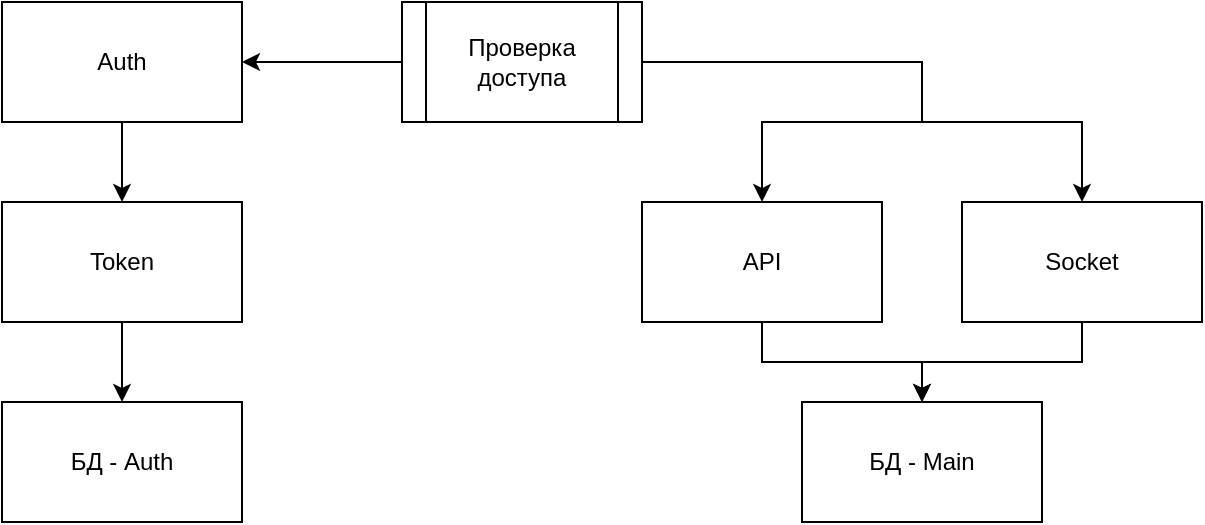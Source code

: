 <mxfile version="16.1.0" type="github"><diagram id="7C7WuQeSAREt8sZZZLYy" name="Page-1"><mxGraphModel dx="1422" dy="762" grid="1" gridSize="10" guides="1" tooltips="1" connect="1" arrows="1" fold="1" page="1" pageScale="1" pageWidth="827" pageHeight="1169" math="0" shadow="0"><root><mxCell id="0"/><mxCell id="1" parent="0"/><mxCell id="74Gta3opFRVx8OSsSApc-3" value="" style="edgeStyle=orthogonalEdgeStyle;rounded=0;orthogonalLoop=1;jettySize=auto;html=1;" edge="1" parent="1" source="74Gta3opFRVx8OSsSApc-1" target="74Gta3opFRVx8OSsSApc-2"><mxGeometry relative="1" as="geometry"/></mxCell><mxCell id="74Gta3opFRVx8OSsSApc-5" value="" style="edgeStyle=orthogonalEdgeStyle;rounded=0;orthogonalLoop=1;jettySize=auto;html=1;entryX=0.5;entryY=0;entryDx=0;entryDy=0;exitX=1;exitY=0.5;exitDx=0;exitDy=0;" edge="1" parent="1" source="74Gta3opFRVx8OSsSApc-1" target="74Gta3opFRVx8OSsSApc-10"><mxGeometry relative="1" as="geometry"><mxPoint x="610" y="250" as="targetPoint"/><Array as="points"><mxPoint x="600" y="250"/><mxPoint x="600" y="280"/><mxPoint x="520" y="280"/></Array></mxGeometry></mxCell><mxCell id="74Gta3opFRVx8OSsSApc-20" value="" style="edgeStyle=orthogonalEdgeStyle;rounded=0;orthogonalLoop=1;jettySize=auto;html=1;exitX=1;exitY=0.5;exitDx=0;exitDy=0;entryX=0.5;entryY=0;entryDx=0;entryDy=0;" edge="1" parent="1" source="74Gta3opFRVx8OSsSApc-1" target="74Gta3opFRVx8OSsSApc-13"><mxGeometry relative="1" as="geometry"><mxPoint x="400" y="140" as="targetPoint"/><Array as="points"><mxPoint x="600" y="250"/><mxPoint x="600" y="280"/><mxPoint x="680" y="280"/></Array></mxGeometry></mxCell><mxCell id="74Gta3opFRVx8OSsSApc-1" value="Проверка доступа" style="shape=process;whiteSpace=wrap;html=1;backgroundOutline=1;" vertex="1" parent="1"><mxGeometry x="340" y="220" width="120" height="60" as="geometry"/></mxCell><mxCell id="74Gta3opFRVx8OSsSApc-7" value="" style="edgeStyle=orthogonalEdgeStyle;rounded=0;orthogonalLoop=1;jettySize=auto;html=1;" edge="1" parent="1" source="74Gta3opFRVx8OSsSApc-2" target="74Gta3opFRVx8OSsSApc-6"><mxGeometry relative="1" as="geometry"/></mxCell><mxCell id="74Gta3opFRVx8OSsSApc-2" value="Auth" style="whiteSpace=wrap;html=1;" vertex="1" parent="1"><mxGeometry x="140" y="220" width="120" height="60" as="geometry"/></mxCell><mxCell id="74Gta3opFRVx8OSsSApc-9" value="" style="edgeStyle=orthogonalEdgeStyle;rounded=0;orthogonalLoop=1;jettySize=auto;html=1;" edge="1" parent="1" source="74Gta3opFRVx8OSsSApc-6" target="74Gta3opFRVx8OSsSApc-8"><mxGeometry relative="1" as="geometry"/></mxCell><mxCell id="74Gta3opFRVx8OSsSApc-6" value="Token" style="whiteSpace=wrap;html=1;" vertex="1" parent="1"><mxGeometry x="140" y="320" width="120" height="60" as="geometry"/></mxCell><mxCell id="74Gta3opFRVx8OSsSApc-8" value="БД - Auth" style="whiteSpace=wrap;html=1;" vertex="1" parent="1"><mxGeometry x="140" y="420" width="120" height="60" as="geometry"/></mxCell><mxCell id="74Gta3opFRVx8OSsSApc-17" value="" style="edgeStyle=orthogonalEdgeStyle;rounded=0;orthogonalLoop=1;jettySize=auto;html=1;" edge="1" parent="1" source="74Gta3opFRVx8OSsSApc-10" target="74Gta3opFRVx8OSsSApc-16"><mxGeometry relative="1" as="geometry"/></mxCell><mxCell id="74Gta3opFRVx8OSsSApc-10" value="API" style="whiteSpace=wrap;html=1;" vertex="1" parent="1"><mxGeometry x="460" y="320" width="120" height="60" as="geometry"/></mxCell><mxCell id="74Gta3opFRVx8OSsSApc-18" value="" style="edgeStyle=orthogonalEdgeStyle;rounded=0;orthogonalLoop=1;jettySize=auto;html=1;" edge="1" parent="1" source="74Gta3opFRVx8OSsSApc-13" target="74Gta3opFRVx8OSsSApc-16"><mxGeometry relative="1" as="geometry"/></mxCell><mxCell id="74Gta3opFRVx8OSsSApc-13" value="Socket" style="whiteSpace=wrap;html=1;" vertex="1" parent="1"><mxGeometry x="620" y="320" width="120" height="60" as="geometry"/></mxCell><mxCell id="74Gta3opFRVx8OSsSApc-16" value="БД - Main" style="whiteSpace=wrap;html=1;" vertex="1" parent="1"><mxGeometry x="540" y="420" width="120" height="60" as="geometry"/></mxCell></root></mxGraphModel></diagram></mxfile>